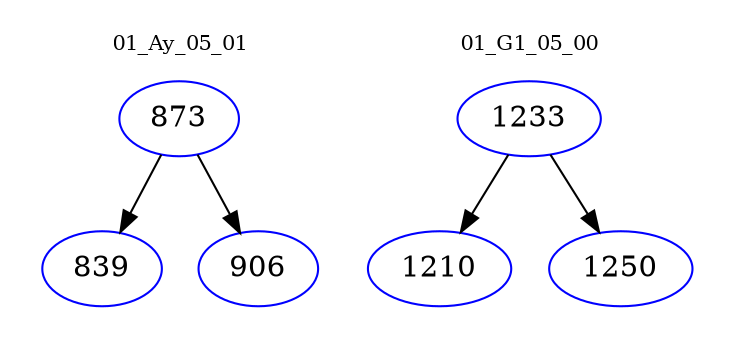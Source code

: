 digraph{
subgraph cluster_0 {
color = white
label = "01_Ay_05_01";
fontsize=10;
T0_873 [label="873", color="blue"]
T0_873 -> T0_839 [color="black"]
T0_839 [label="839", color="blue"]
T0_873 -> T0_906 [color="black"]
T0_906 [label="906", color="blue"]
}
subgraph cluster_1 {
color = white
label = "01_G1_05_00";
fontsize=10;
T1_1233 [label="1233", color="blue"]
T1_1233 -> T1_1210 [color="black"]
T1_1210 [label="1210", color="blue"]
T1_1233 -> T1_1250 [color="black"]
T1_1250 [label="1250", color="blue"]
}
}

